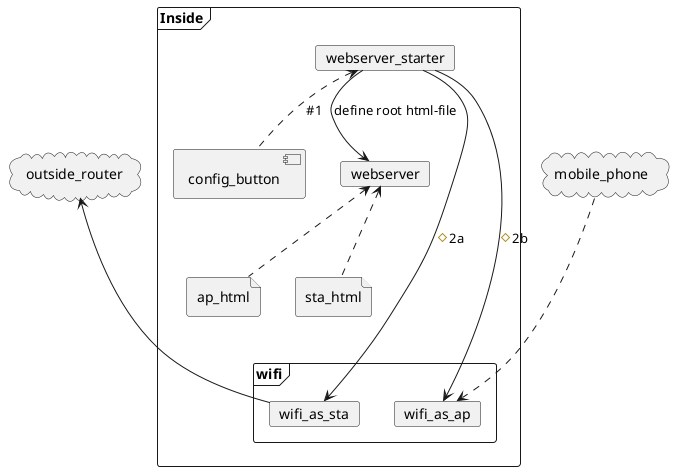 @startuml

cloud outside_router
cloud mobile_phone

frame Inside{
component config_button
card webserver_starter
card webserver
file ap_html
file sta_html
webserver_starter <-[dashed]- config_button:  #1
webserver_starter --> webserver:  define root html-file
webserver <-[dashed]- ap_html
webserver <-[dashed]- sta_html

frame wifi{
    card wifi_as_ap
    card wifi_as_sta
}
webserver_starter ----> wifi_as_sta: #2a
webserver_starter ----> wifi_as_ap: #2b 
}



outside_router <--- wifi_as_sta 
mobile_phone -[dashed]--> wifi_as_ap
@enduml